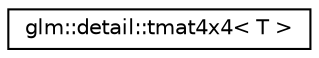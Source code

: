 digraph "Graphical Class Hierarchy"
{
  edge [fontname="Helvetica",fontsize="10",labelfontname="Helvetica",labelfontsize="10"];
  node [fontname="Helvetica",fontsize="10",shape=record];
  rankdir="LR";
  Node1 [label="glm::detail::tmat4x4\< T \>",height=0.2,width=0.4,color="black", fillcolor="white", style="filled",URL="$structglm_1_1detail_1_1tmat4x4.html"];
}

